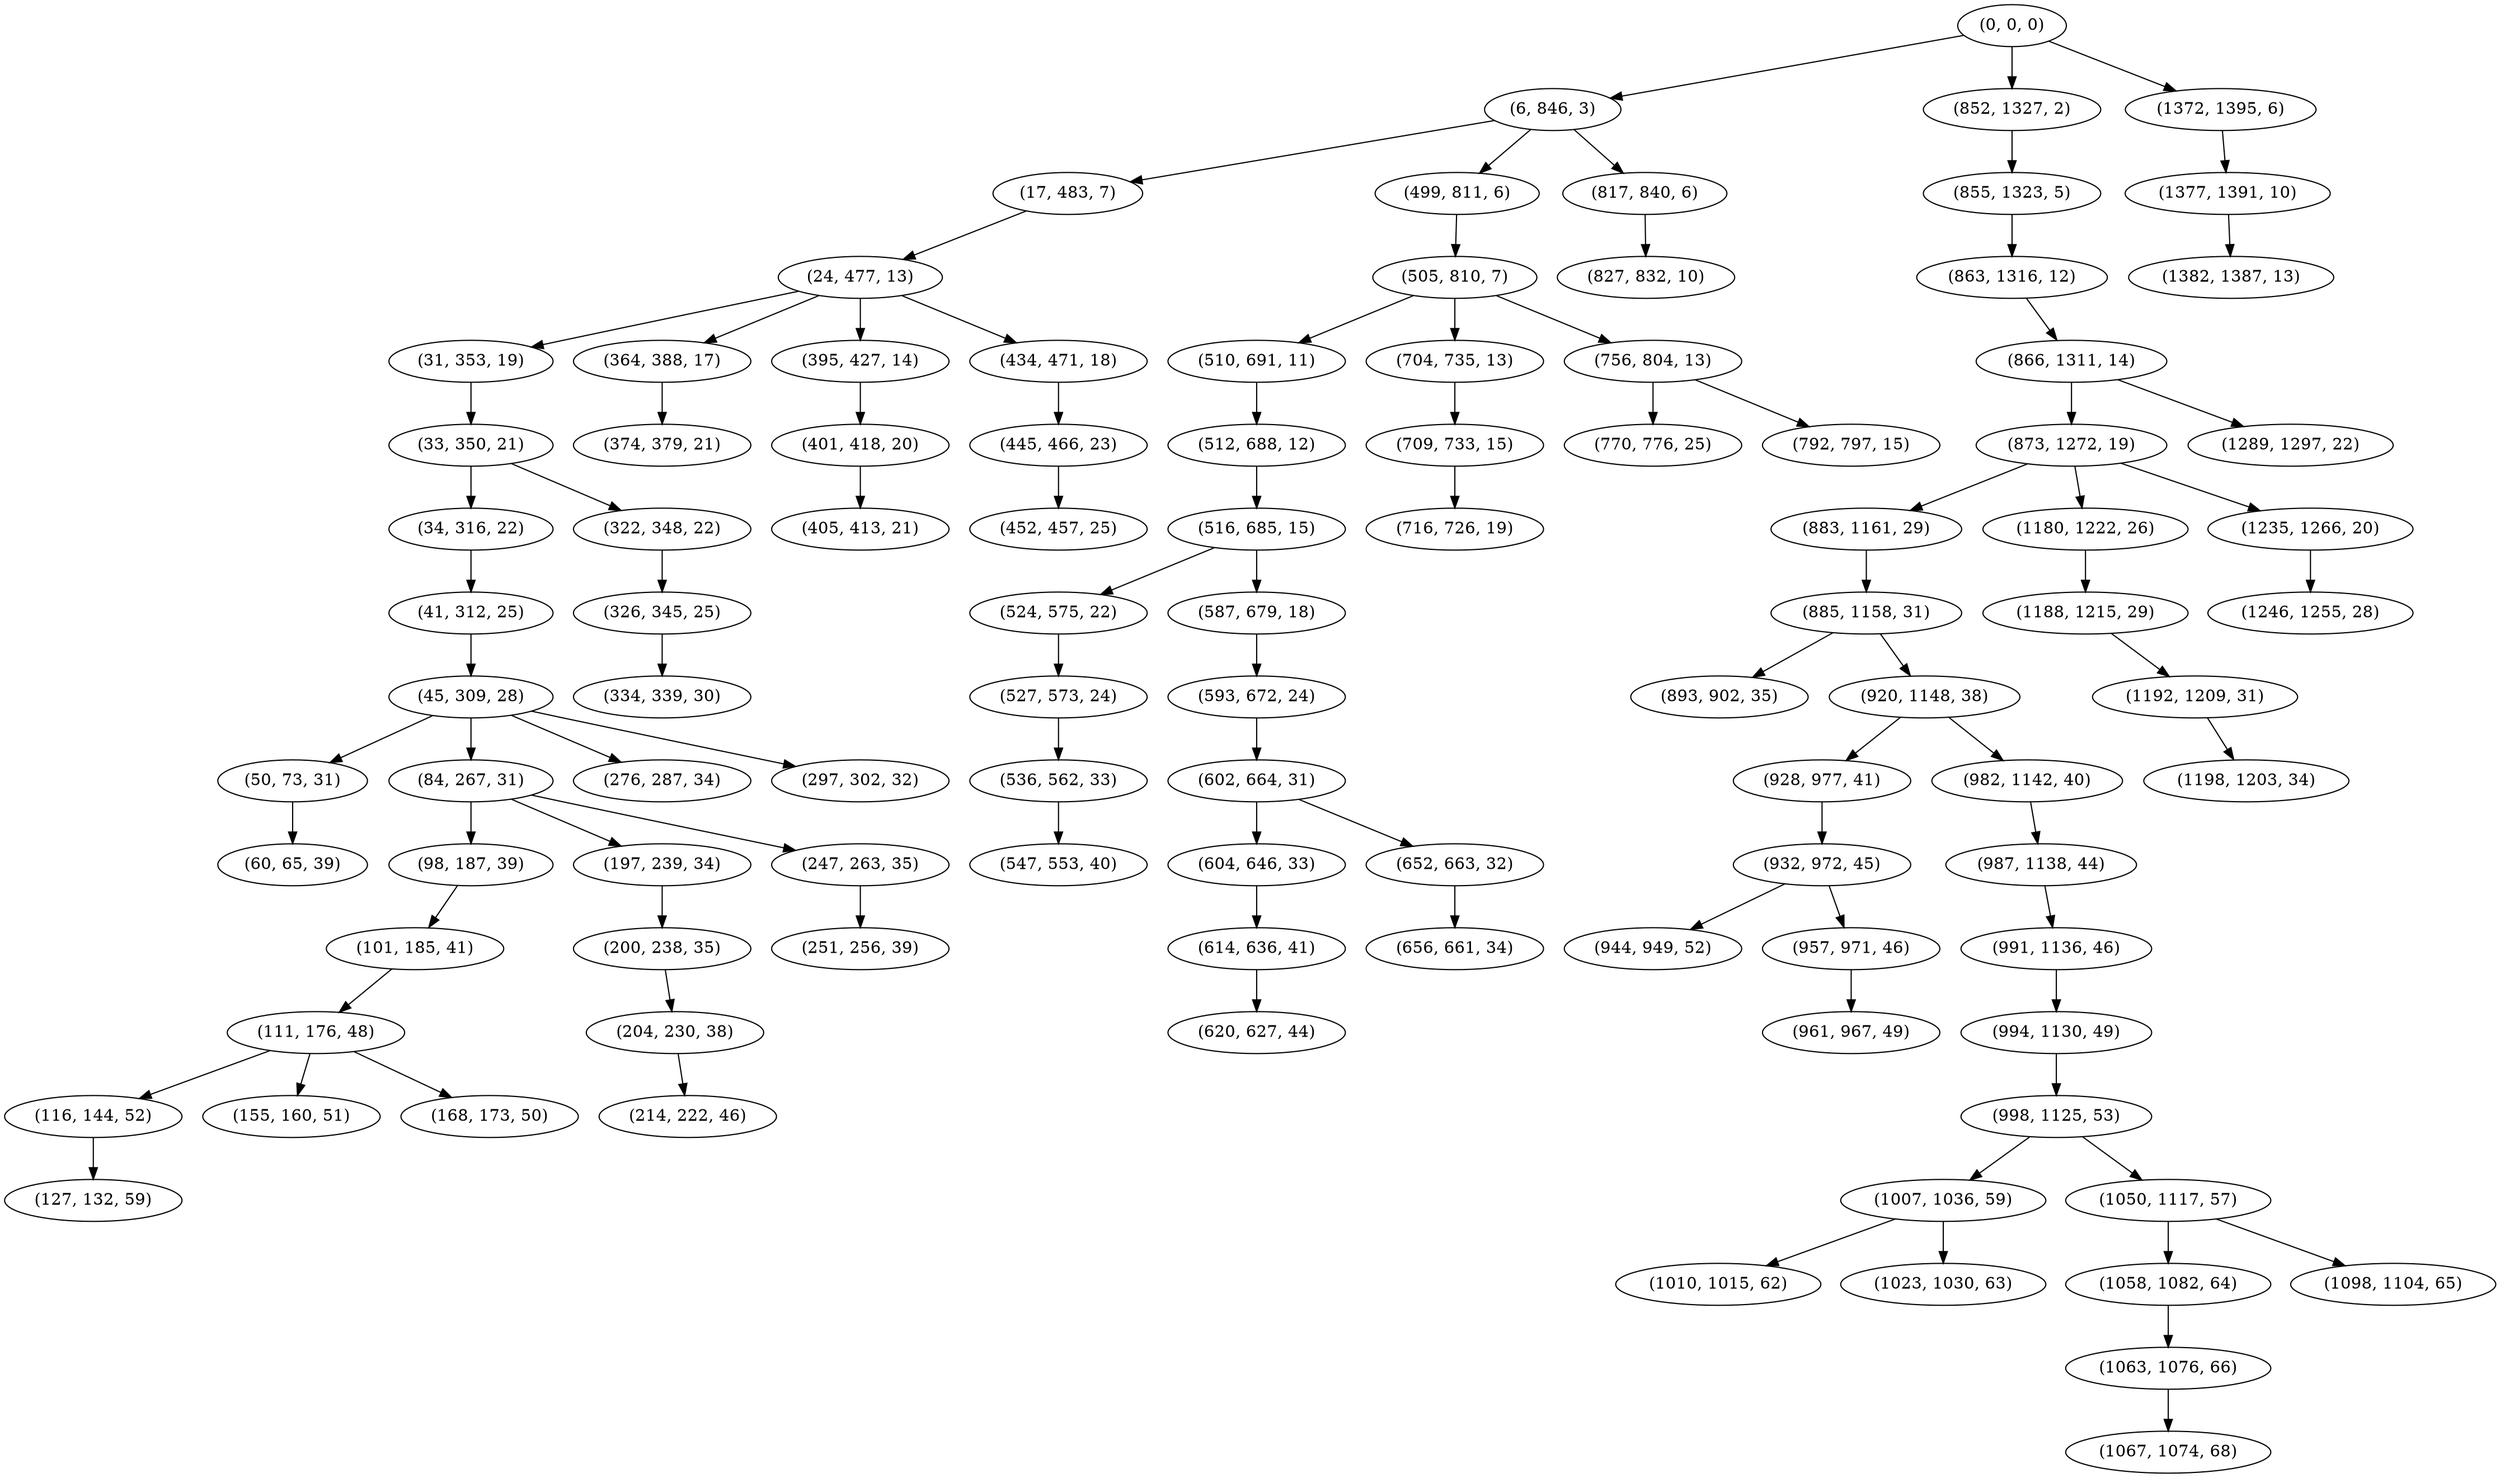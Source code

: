 digraph tree {
    "(0, 0, 0)";
    "(6, 846, 3)";
    "(17, 483, 7)";
    "(24, 477, 13)";
    "(31, 353, 19)";
    "(33, 350, 21)";
    "(34, 316, 22)";
    "(41, 312, 25)";
    "(45, 309, 28)";
    "(50, 73, 31)";
    "(60, 65, 39)";
    "(84, 267, 31)";
    "(98, 187, 39)";
    "(101, 185, 41)";
    "(111, 176, 48)";
    "(116, 144, 52)";
    "(127, 132, 59)";
    "(155, 160, 51)";
    "(168, 173, 50)";
    "(197, 239, 34)";
    "(200, 238, 35)";
    "(204, 230, 38)";
    "(214, 222, 46)";
    "(247, 263, 35)";
    "(251, 256, 39)";
    "(276, 287, 34)";
    "(297, 302, 32)";
    "(322, 348, 22)";
    "(326, 345, 25)";
    "(334, 339, 30)";
    "(364, 388, 17)";
    "(374, 379, 21)";
    "(395, 427, 14)";
    "(401, 418, 20)";
    "(405, 413, 21)";
    "(434, 471, 18)";
    "(445, 466, 23)";
    "(452, 457, 25)";
    "(499, 811, 6)";
    "(505, 810, 7)";
    "(510, 691, 11)";
    "(512, 688, 12)";
    "(516, 685, 15)";
    "(524, 575, 22)";
    "(527, 573, 24)";
    "(536, 562, 33)";
    "(547, 553, 40)";
    "(587, 679, 18)";
    "(593, 672, 24)";
    "(602, 664, 31)";
    "(604, 646, 33)";
    "(614, 636, 41)";
    "(620, 627, 44)";
    "(652, 663, 32)";
    "(656, 661, 34)";
    "(704, 735, 13)";
    "(709, 733, 15)";
    "(716, 726, 19)";
    "(756, 804, 13)";
    "(770, 776, 25)";
    "(792, 797, 15)";
    "(817, 840, 6)";
    "(827, 832, 10)";
    "(852, 1327, 2)";
    "(855, 1323, 5)";
    "(863, 1316, 12)";
    "(866, 1311, 14)";
    "(873, 1272, 19)";
    "(883, 1161, 29)";
    "(885, 1158, 31)";
    "(893, 902, 35)";
    "(920, 1148, 38)";
    "(928, 977, 41)";
    "(932, 972, 45)";
    "(944, 949, 52)";
    "(957, 971, 46)";
    "(961, 967, 49)";
    "(982, 1142, 40)";
    "(987, 1138, 44)";
    "(991, 1136, 46)";
    "(994, 1130, 49)";
    "(998, 1125, 53)";
    "(1007, 1036, 59)";
    "(1010, 1015, 62)";
    "(1023, 1030, 63)";
    "(1050, 1117, 57)";
    "(1058, 1082, 64)";
    "(1063, 1076, 66)";
    "(1067, 1074, 68)";
    "(1098, 1104, 65)";
    "(1180, 1222, 26)";
    "(1188, 1215, 29)";
    "(1192, 1209, 31)";
    "(1198, 1203, 34)";
    "(1235, 1266, 20)";
    "(1246, 1255, 28)";
    "(1289, 1297, 22)";
    "(1372, 1395, 6)";
    "(1377, 1391, 10)";
    "(1382, 1387, 13)";
    "(0, 0, 0)" -> "(6, 846, 3)";
    "(0, 0, 0)" -> "(852, 1327, 2)";
    "(0, 0, 0)" -> "(1372, 1395, 6)";
    "(6, 846, 3)" -> "(17, 483, 7)";
    "(6, 846, 3)" -> "(499, 811, 6)";
    "(6, 846, 3)" -> "(817, 840, 6)";
    "(17, 483, 7)" -> "(24, 477, 13)";
    "(24, 477, 13)" -> "(31, 353, 19)";
    "(24, 477, 13)" -> "(364, 388, 17)";
    "(24, 477, 13)" -> "(395, 427, 14)";
    "(24, 477, 13)" -> "(434, 471, 18)";
    "(31, 353, 19)" -> "(33, 350, 21)";
    "(33, 350, 21)" -> "(34, 316, 22)";
    "(33, 350, 21)" -> "(322, 348, 22)";
    "(34, 316, 22)" -> "(41, 312, 25)";
    "(41, 312, 25)" -> "(45, 309, 28)";
    "(45, 309, 28)" -> "(50, 73, 31)";
    "(45, 309, 28)" -> "(84, 267, 31)";
    "(45, 309, 28)" -> "(276, 287, 34)";
    "(45, 309, 28)" -> "(297, 302, 32)";
    "(50, 73, 31)" -> "(60, 65, 39)";
    "(84, 267, 31)" -> "(98, 187, 39)";
    "(84, 267, 31)" -> "(197, 239, 34)";
    "(84, 267, 31)" -> "(247, 263, 35)";
    "(98, 187, 39)" -> "(101, 185, 41)";
    "(101, 185, 41)" -> "(111, 176, 48)";
    "(111, 176, 48)" -> "(116, 144, 52)";
    "(111, 176, 48)" -> "(155, 160, 51)";
    "(111, 176, 48)" -> "(168, 173, 50)";
    "(116, 144, 52)" -> "(127, 132, 59)";
    "(197, 239, 34)" -> "(200, 238, 35)";
    "(200, 238, 35)" -> "(204, 230, 38)";
    "(204, 230, 38)" -> "(214, 222, 46)";
    "(247, 263, 35)" -> "(251, 256, 39)";
    "(322, 348, 22)" -> "(326, 345, 25)";
    "(326, 345, 25)" -> "(334, 339, 30)";
    "(364, 388, 17)" -> "(374, 379, 21)";
    "(395, 427, 14)" -> "(401, 418, 20)";
    "(401, 418, 20)" -> "(405, 413, 21)";
    "(434, 471, 18)" -> "(445, 466, 23)";
    "(445, 466, 23)" -> "(452, 457, 25)";
    "(499, 811, 6)" -> "(505, 810, 7)";
    "(505, 810, 7)" -> "(510, 691, 11)";
    "(505, 810, 7)" -> "(704, 735, 13)";
    "(505, 810, 7)" -> "(756, 804, 13)";
    "(510, 691, 11)" -> "(512, 688, 12)";
    "(512, 688, 12)" -> "(516, 685, 15)";
    "(516, 685, 15)" -> "(524, 575, 22)";
    "(516, 685, 15)" -> "(587, 679, 18)";
    "(524, 575, 22)" -> "(527, 573, 24)";
    "(527, 573, 24)" -> "(536, 562, 33)";
    "(536, 562, 33)" -> "(547, 553, 40)";
    "(587, 679, 18)" -> "(593, 672, 24)";
    "(593, 672, 24)" -> "(602, 664, 31)";
    "(602, 664, 31)" -> "(604, 646, 33)";
    "(602, 664, 31)" -> "(652, 663, 32)";
    "(604, 646, 33)" -> "(614, 636, 41)";
    "(614, 636, 41)" -> "(620, 627, 44)";
    "(652, 663, 32)" -> "(656, 661, 34)";
    "(704, 735, 13)" -> "(709, 733, 15)";
    "(709, 733, 15)" -> "(716, 726, 19)";
    "(756, 804, 13)" -> "(770, 776, 25)";
    "(756, 804, 13)" -> "(792, 797, 15)";
    "(817, 840, 6)" -> "(827, 832, 10)";
    "(852, 1327, 2)" -> "(855, 1323, 5)";
    "(855, 1323, 5)" -> "(863, 1316, 12)";
    "(863, 1316, 12)" -> "(866, 1311, 14)";
    "(866, 1311, 14)" -> "(873, 1272, 19)";
    "(866, 1311, 14)" -> "(1289, 1297, 22)";
    "(873, 1272, 19)" -> "(883, 1161, 29)";
    "(873, 1272, 19)" -> "(1180, 1222, 26)";
    "(873, 1272, 19)" -> "(1235, 1266, 20)";
    "(883, 1161, 29)" -> "(885, 1158, 31)";
    "(885, 1158, 31)" -> "(893, 902, 35)";
    "(885, 1158, 31)" -> "(920, 1148, 38)";
    "(920, 1148, 38)" -> "(928, 977, 41)";
    "(920, 1148, 38)" -> "(982, 1142, 40)";
    "(928, 977, 41)" -> "(932, 972, 45)";
    "(932, 972, 45)" -> "(944, 949, 52)";
    "(932, 972, 45)" -> "(957, 971, 46)";
    "(957, 971, 46)" -> "(961, 967, 49)";
    "(982, 1142, 40)" -> "(987, 1138, 44)";
    "(987, 1138, 44)" -> "(991, 1136, 46)";
    "(991, 1136, 46)" -> "(994, 1130, 49)";
    "(994, 1130, 49)" -> "(998, 1125, 53)";
    "(998, 1125, 53)" -> "(1007, 1036, 59)";
    "(998, 1125, 53)" -> "(1050, 1117, 57)";
    "(1007, 1036, 59)" -> "(1010, 1015, 62)";
    "(1007, 1036, 59)" -> "(1023, 1030, 63)";
    "(1050, 1117, 57)" -> "(1058, 1082, 64)";
    "(1050, 1117, 57)" -> "(1098, 1104, 65)";
    "(1058, 1082, 64)" -> "(1063, 1076, 66)";
    "(1063, 1076, 66)" -> "(1067, 1074, 68)";
    "(1180, 1222, 26)" -> "(1188, 1215, 29)";
    "(1188, 1215, 29)" -> "(1192, 1209, 31)";
    "(1192, 1209, 31)" -> "(1198, 1203, 34)";
    "(1235, 1266, 20)" -> "(1246, 1255, 28)";
    "(1372, 1395, 6)" -> "(1377, 1391, 10)";
    "(1377, 1391, 10)" -> "(1382, 1387, 13)";
}
